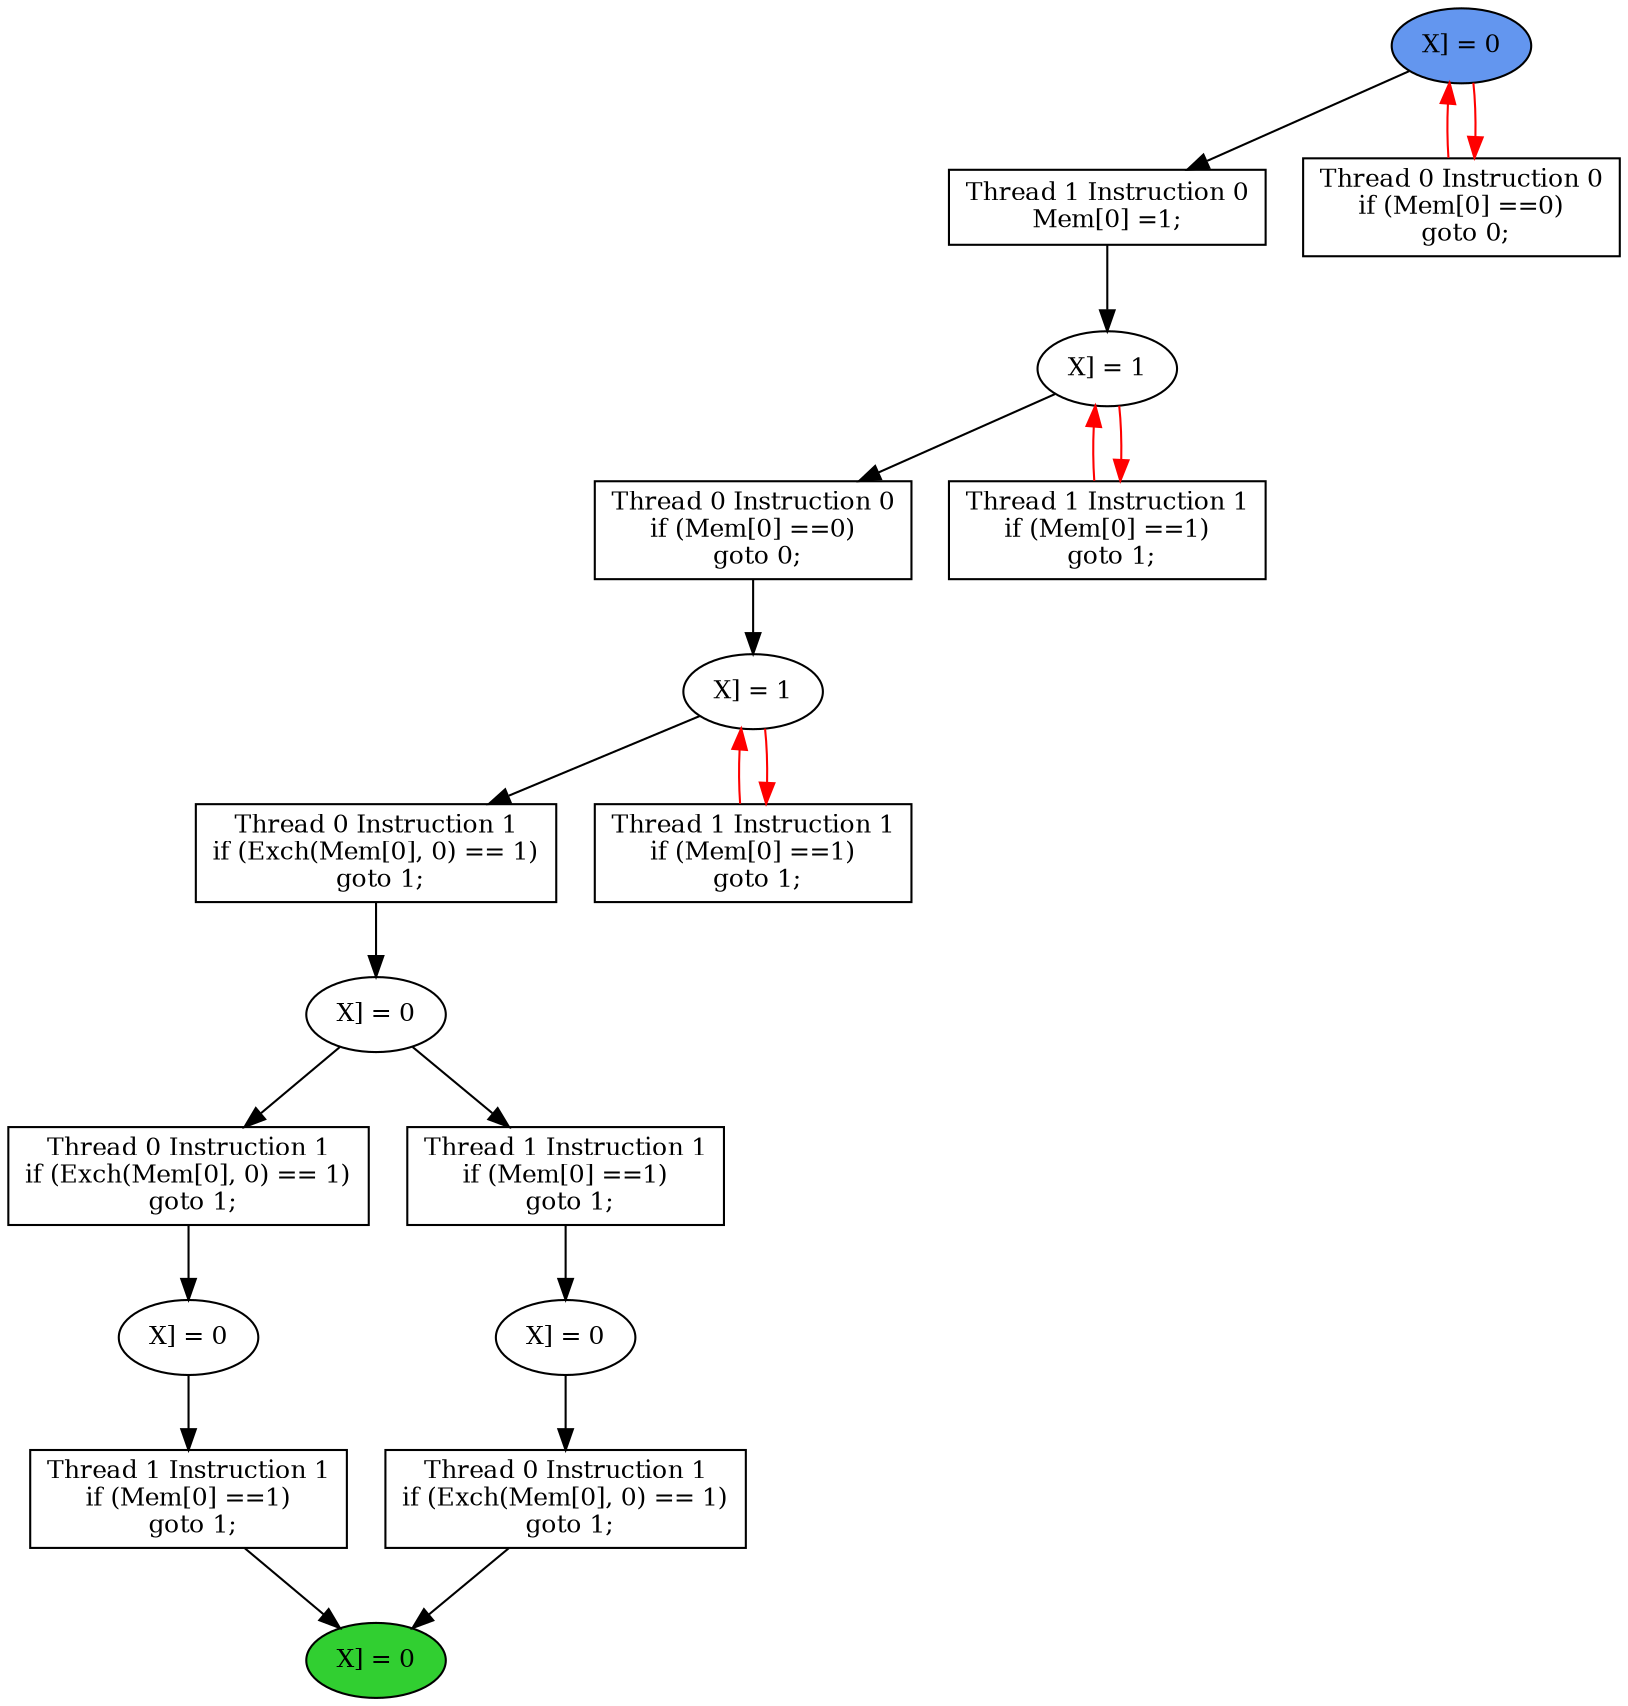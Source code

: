 digraph "graph" {
graph [fontsize=12]
node [fontsize=12]
edge [fontsize=12]
rankdir=TB;
"N13" -> "N9" [uuid = "<A0, END>", color = "#000000", fontcolor = "#ffffff", style = "solid", label = "", dir = "forward", weight = "1"]
"N17" -> "N16" [uuid = "<A1, S4>", color = "#000000", fontcolor = "#ffffff", style = "solid", label = "", dir = "forward", weight = "1"]
"N12" -> "N11" [uuid = "<A2, S3>", color = "#000000", fontcolor = "#ffffff", style = "solid", label = "", dir = "forward", weight = "1"]
"N28" -> "N27" [uuid = "<A3, S2>", color = "#000000", fontcolor = "#ffffff", style = "solid", label = "", dir = "forward", weight = "1"]
"N26" -> "N25" [uuid = "<A4, S1>", color = "#000000", fontcolor = "#ffffff", style = "solid", label = "", dir = "forward", weight = "1"]
"N10" -> "N9" [uuid = "<A5, END>", color = "#000000", fontcolor = "#ffffff", style = "solid", label = "", dir = "forward", weight = "1"]
"N27" -> "N23" [uuid = "<A6, S2>", color = "#ff0000", fontcolor = "#ffffff", style = "solid", label = "", dir = "back", weight = "1"]
"N25" -> "N24" [uuid = "<A7, S1>", color = "#ff0000", fontcolor = "#ffffff", style = "solid", label = "", dir = "back", weight = "1"]
"N15" -> "N14" [uuid = "<A8, S0>", color = "#000000", fontcolor = "#ffffff", style = "solid", label = "", dir = "forward", weight = "1"]
"N29" -> "N22" [uuid = "<A9, START>", color = "#ff0000", fontcolor = "#ffffff", style = "solid", label = "", dir = "back", weight = "1"]
"N14" -> "N13" [uuid = "<A0, S0>", color = "#000000", fontcolor = "#ffffff", style = "solid", label = "", dir = "forward", weight = "1"]
"N25" -> "N17" [uuid = "<A1, S1>", color = "#000000", fontcolor = "#ffffff", style = "solid", label = "", dir = "forward", weight = "1"]
"N16" -> "N12" [uuid = "<A2, S4>", color = "#000000", fontcolor = "#ffffff", style = "solid", label = "", dir = "forward", weight = "1"]
"N29" -> "N28" [uuid = "<A3, START>", color = "#000000", fontcolor = "#ffffff", style = "solid", label = "", dir = "forward", weight = "1"]
"N27" -> "N26" [uuid = "<A4, S2>", color = "#000000", fontcolor = "#ffffff", style = "solid", label = "", dir = "forward", weight = "1"]
"N11" -> "N10" [uuid = "<A5, S3>", color = "#000000", fontcolor = "#ffffff", style = "solid", label = "", dir = "forward", weight = "1"]
"N27" -> "N23" [uuid = "<A6, S2>", color = "#ff0000", fontcolor = "#ffffff", style = "solid", label = "", dir = "forward", weight = "1"]
"N25" -> "N24" [uuid = "<A7, S1>", color = "#ff0000", fontcolor = "#ffffff", style = "solid", label = "", dir = "forward", weight = "1"]
"N16" -> "N15" [uuid = "<A8, S4>", color = "#000000", fontcolor = "#ffffff", style = "solid", label = "", dir = "forward", weight = "1"]
"N29" -> "N22" [uuid = "<A9, START>", color = "#ff0000", fontcolor = "#ffffff", style = "solid", label = "", dir = "forward", weight = "1"]
"N9" [uuid="END", label="X] = 0", fillcolor = "#31cf31", fontcolor = "#000000", shape = "ellipse", style = "filled, solid"]
"N10" [uuid="A5", label="Thread 1 Instruction 1
if (Mem[0] ==1)
 goto 1;", fillcolor = "#ffffff", fontcolor = "#000000", shape = "box", style = "filled, solid"]
"N11" [uuid="S3", label="X] = 0", fillcolor = "#ffffff", fontcolor = "#000000", shape = "ellipse", style = "filled, solid"]
"N12" [uuid="A2", label="Thread 0 Instruction 1
if (Exch(Mem[0], 0) == 1)
 goto 1;", fillcolor = "#ffffff", fontcolor = "#000000", shape = "box", style = "filled, solid"]
"N13" [uuid="A0", label="Thread 0 Instruction 1
if (Exch(Mem[0], 0) == 1)
 goto 1;", fillcolor = "#ffffff", fontcolor = "#000000", shape = "box", style = "filled, solid"]
"N14" [uuid="S0", label="X] = 0", fillcolor = "#ffffff", fontcolor = "#000000", shape = "ellipse", style = "filled, solid"]
"N15" [uuid="A8", label="Thread 1 Instruction 1
if (Mem[0] ==1)
 goto 1;", fillcolor = "#ffffff", fontcolor = "#000000", shape = "box", style = "filled, solid"]
"N16" [uuid="S4", label="X] = 0", fillcolor = "#ffffff", fontcolor = "#000000", shape = "ellipse", style = "filled, solid"]
"N17" [uuid="A1", label="Thread 0 Instruction 1
if (Exch(Mem[0], 0) == 1)
 goto 1;", fillcolor = "#ffffff", fontcolor = "#000000", shape = "box", style = "filled, solid"]
"N22" [uuid="A9", label="Thread 0 Instruction 0
if (Mem[0] ==0)
 goto 0;", fillcolor = "#ffffff", fontcolor = "#000000", shape = "box", style = "filled, solid"]
"N23" [uuid="A6", label="Thread 1 Instruction 1
if (Mem[0] ==1)
 goto 1;", fillcolor = "#ffffff", fontcolor = "#000000", shape = "box", style = "filled, solid"]
"N24" [uuid="A7", label="Thread 1 Instruction 1
if (Mem[0] ==1)
 goto 1;", fillcolor = "#ffffff", fontcolor = "#000000", shape = "box", style = "filled, solid"]
"N25" [uuid="S1", label="X] = 1", fillcolor = "#ffffff", fontcolor = "#000000", shape = "ellipse", style = "filled, solid"]
"N26" [uuid="A4", label="Thread 0 Instruction 0
if (Mem[0] ==0)
 goto 0;", fillcolor = "#ffffff", fontcolor = "#000000", shape = "box", style = "filled, solid"]
"N27" [uuid="S2", label="X] = 1", fillcolor = "#ffffff", fontcolor = "#000000", shape = "ellipse", style = "filled, solid"]
"N28" [uuid="A3", label="Thread 1 Instruction 0
Mem[0] =1;", fillcolor = "#ffffff", fontcolor = "#000000", shape = "box", style = "filled, solid"]
"N29" [uuid="START", label="X] = 0", fillcolor = "#6396ef", fontcolor = "#000000", shape = "ellipse", style = "filled, solid"]
}